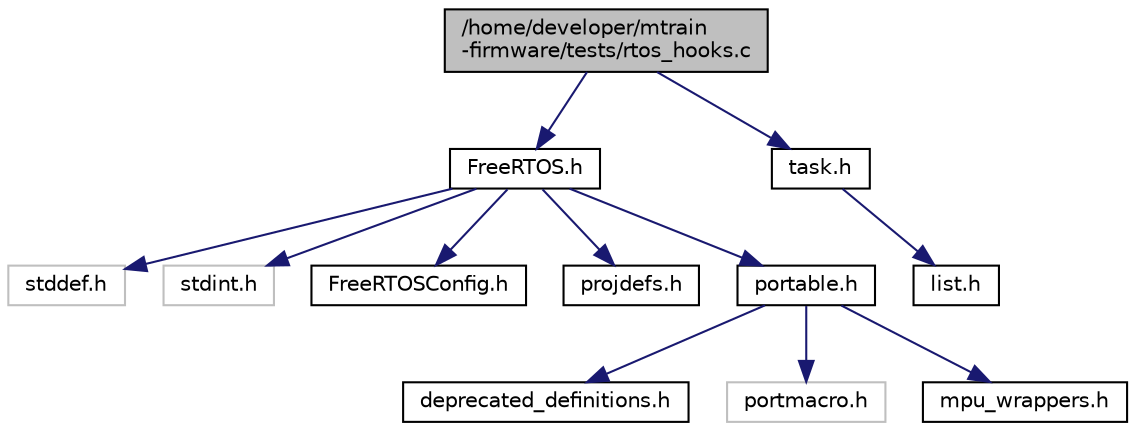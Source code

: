 digraph "/home/developer/mtrain-firmware/tests/rtos_hooks.c"
{
  edge [fontname="Helvetica",fontsize="10",labelfontname="Helvetica",labelfontsize="10"];
  node [fontname="Helvetica",fontsize="10",shape=record];
  Node0 [label="/home/developer/mtrain\l-firmware/tests/rtos_hooks.c",height=0.2,width=0.4,color="black", fillcolor="grey75", style="filled", fontcolor="black"];
  Node0 -> Node1 [color="midnightblue",fontsize="10",style="solid",fontname="Helvetica"];
  Node1 [label="FreeRTOS.h",height=0.2,width=0.4,color="black", fillcolor="white", style="filled",URL="$_free_r_t_o_s_8h.html"];
  Node1 -> Node2 [color="midnightblue",fontsize="10",style="solid",fontname="Helvetica"];
  Node2 [label="stddef.h",height=0.2,width=0.4,color="grey75", fillcolor="white", style="filled"];
  Node1 -> Node3 [color="midnightblue",fontsize="10",style="solid",fontname="Helvetica"];
  Node3 [label="stdint.h",height=0.2,width=0.4,color="grey75", fillcolor="white", style="filled"];
  Node1 -> Node4 [color="midnightblue",fontsize="10",style="solid",fontname="Helvetica"];
  Node4 [label="FreeRTOSConfig.h",height=0.2,width=0.4,color="black", fillcolor="white", style="filled",URL="$_free_r_t_o_s_config_8h.html"];
  Node1 -> Node5 [color="midnightblue",fontsize="10",style="solid",fontname="Helvetica"];
  Node5 [label="projdefs.h",height=0.2,width=0.4,color="black", fillcolor="white", style="filled",URL="$projdefs_8h.html"];
  Node1 -> Node6 [color="midnightblue",fontsize="10",style="solid",fontname="Helvetica"];
  Node6 [label="portable.h",height=0.2,width=0.4,color="black", fillcolor="white", style="filled",URL="$portable_8h.html"];
  Node6 -> Node7 [color="midnightblue",fontsize="10",style="solid",fontname="Helvetica"];
  Node7 [label="deprecated_definitions.h",height=0.2,width=0.4,color="black", fillcolor="white", style="filled",URL="$deprecated__definitions_8h.html"];
  Node6 -> Node8 [color="midnightblue",fontsize="10",style="solid",fontname="Helvetica"];
  Node8 [label="portmacro.h",height=0.2,width=0.4,color="grey75", fillcolor="white", style="filled"];
  Node6 -> Node9 [color="midnightblue",fontsize="10",style="solid",fontname="Helvetica"];
  Node9 [label="mpu_wrappers.h",height=0.2,width=0.4,color="black", fillcolor="white", style="filled",URL="$mpu__wrappers_8h.html"];
  Node0 -> Node10 [color="midnightblue",fontsize="10",style="solid",fontname="Helvetica"];
  Node10 [label="task.h",height=0.2,width=0.4,color="black", fillcolor="white", style="filled",URL="$task_8h.html"];
  Node10 -> Node11 [color="midnightblue",fontsize="10",style="solid",fontname="Helvetica"];
  Node11 [label="list.h",height=0.2,width=0.4,color="black", fillcolor="white", style="filled",URL="$list_8h.html"];
}
